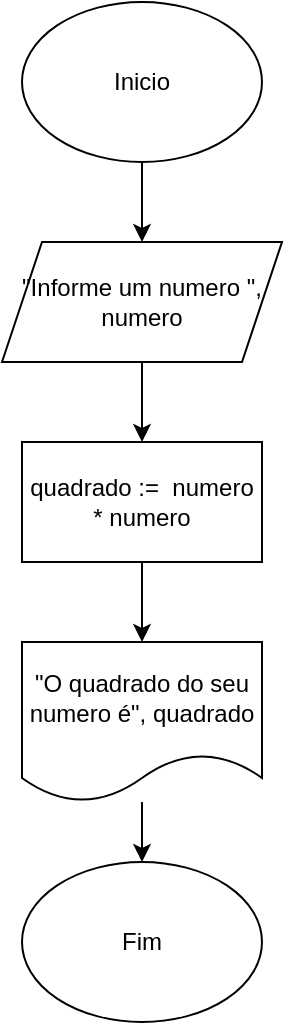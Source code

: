 <mxfile version="17.4.4" type="device"><diagram id="QZ5xUPAqkbpkqcAtzQ0k" name="Page-1"><mxGraphModel dx="1422" dy="747" grid="1" gridSize="10" guides="1" tooltips="1" connect="1" arrows="1" fold="1" page="1" pageScale="1" pageWidth="827" pageHeight="1169" math="0" shadow="0"><root><mxCell id="0"/><mxCell id="1" parent="0"/><mxCell id="SgGx9ucVWVVmwyRbQVhQ-6" style="edgeStyle=orthogonalEdgeStyle;rounded=0;orthogonalLoop=1;jettySize=auto;html=1;entryX=0.5;entryY=0;entryDx=0;entryDy=0;" edge="1" parent="1" source="SgGx9ucVWVVmwyRbQVhQ-1" target="SgGx9ucVWVVmwyRbQVhQ-2"><mxGeometry relative="1" as="geometry"/></mxCell><mxCell id="SgGx9ucVWVVmwyRbQVhQ-1" value="Inicio" style="ellipse;whiteSpace=wrap;html=1;" vertex="1" parent="1"><mxGeometry x="354" width="120" height="80" as="geometry"/></mxCell><mxCell id="SgGx9ucVWVVmwyRbQVhQ-7" style="edgeStyle=orthogonalEdgeStyle;rounded=0;orthogonalLoop=1;jettySize=auto;html=1;" edge="1" parent="1" source="SgGx9ucVWVVmwyRbQVhQ-2" target="SgGx9ucVWVVmwyRbQVhQ-3"><mxGeometry relative="1" as="geometry"/></mxCell><mxCell id="SgGx9ucVWVVmwyRbQVhQ-2" value="&quot;Informe um numero &quot;, numero" style="shape=parallelogram;perimeter=parallelogramPerimeter;whiteSpace=wrap;html=1;fixedSize=1;" vertex="1" parent="1"><mxGeometry x="344" y="120" width="140" height="60" as="geometry"/></mxCell><mxCell id="SgGx9ucVWVVmwyRbQVhQ-8" style="edgeStyle=orthogonalEdgeStyle;rounded=0;orthogonalLoop=1;jettySize=auto;html=1;entryX=0.5;entryY=0;entryDx=0;entryDy=0;" edge="1" parent="1" source="SgGx9ucVWVVmwyRbQVhQ-3" target="SgGx9ucVWVVmwyRbQVhQ-4"><mxGeometry relative="1" as="geometry"/></mxCell><mxCell id="SgGx9ucVWVVmwyRbQVhQ-3" value="quadrado :=&amp;nbsp; numero * numero" style="rounded=0;whiteSpace=wrap;html=1;" vertex="1" parent="1"><mxGeometry x="354" y="220" width="120" height="60" as="geometry"/></mxCell><mxCell id="SgGx9ucVWVVmwyRbQVhQ-9" style="edgeStyle=orthogonalEdgeStyle;rounded=0;orthogonalLoop=1;jettySize=auto;html=1;entryX=0.5;entryY=0;entryDx=0;entryDy=0;" edge="1" parent="1" source="SgGx9ucVWVVmwyRbQVhQ-4" target="SgGx9ucVWVVmwyRbQVhQ-5"><mxGeometry relative="1" as="geometry"/></mxCell><mxCell id="SgGx9ucVWVVmwyRbQVhQ-4" value="&quot;O quadrado do seu numero é&quot;, quadrado" style="shape=document;whiteSpace=wrap;html=1;boundedLbl=1;" vertex="1" parent="1"><mxGeometry x="354" y="320" width="120" height="80" as="geometry"/></mxCell><mxCell id="SgGx9ucVWVVmwyRbQVhQ-5" value="Fim" style="ellipse;whiteSpace=wrap;html=1;" vertex="1" parent="1"><mxGeometry x="354" y="430" width="120" height="80" as="geometry"/></mxCell></root></mxGraphModel></diagram></mxfile>
